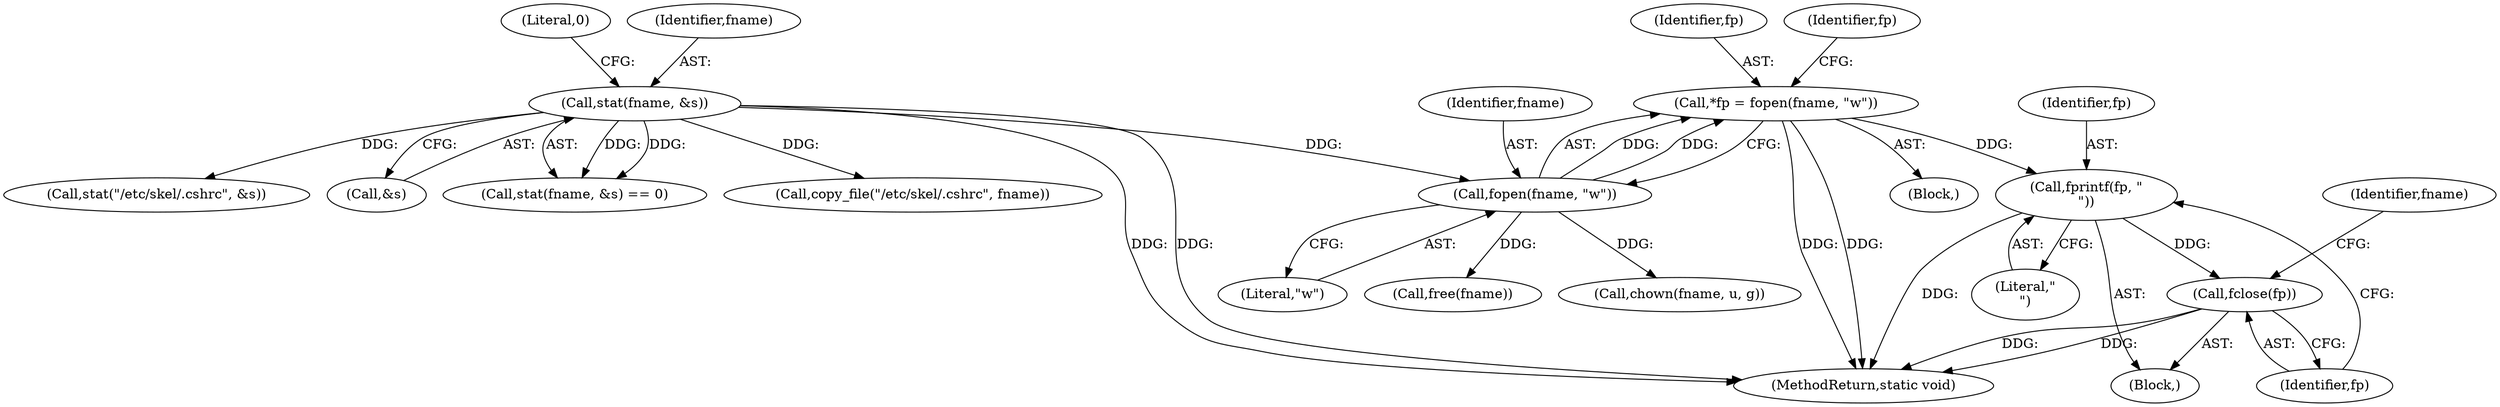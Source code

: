 digraph "0_firejail_903fd8a0789ca3cc3c21d84cd0282481515592ef_1@API" {
"1000273" [label="(Call,*fp = fopen(fname, \"w\"))"];
"1000275" [label="(Call,fopen(fname, \"w\"))"];
"1000228" [label="(Call,stat(fname, &s))"];
"1000281" [label="(Call,fprintf(fp, \"\n\"))"];
"1000284" [label="(Call,fclose(fp))"];
"1000274" [label="(Identifier,fp)"];
"1000288" [label="(Call,chown(fname, u, g))"];
"1000273" [label="(Call,*fp = fopen(fname, \"w\"))"];
"1000371" [label="(MethodReturn,static void)"];
"1000279" [label="(Identifier,fp)"];
"1000280" [label="(Block,)"];
"1000271" [label="(Block,)"];
"1000277" [label="(Literal,\"w\")"];
"1000232" [label="(Literal,0)"];
"1000229" [label="(Identifier,fname)"];
"1000236" [label="(Call,stat(\"/etc/skel/.cshrc\", &s))"];
"1000309" [label="(Call,free(fname))"];
"1000275" [label="(Call,fopen(fname, \"w\"))"];
"1000281" [label="(Call,fprintf(fp, \"\n\"))"];
"1000283" [label="(Literal,\"\n\")"];
"1000282" [label="(Identifier,fp)"];
"1000230" [label="(Call,&s)"];
"1000289" [label="(Identifier,fname)"];
"1000284" [label="(Call,fclose(fp))"];
"1000227" [label="(Call,stat(fname, &s) == 0)"];
"1000285" [label="(Identifier,fp)"];
"1000253" [label="(Call,copy_file(\"/etc/skel/.cshrc\", fname))"];
"1000276" [label="(Identifier,fname)"];
"1000228" [label="(Call,stat(fname, &s))"];
"1000273" -> "1000271"  [label="AST: "];
"1000273" -> "1000275"  [label="CFG: "];
"1000274" -> "1000273"  [label="AST: "];
"1000275" -> "1000273"  [label="AST: "];
"1000279" -> "1000273"  [label="CFG: "];
"1000273" -> "1000371"  [label="DDG: "];
"1000273" -> "1000371"  [label="DDG: "];
"1000275" -> "1000273"  [label="DDG: "];
"1000275" -> "1000273"  [label="DDG: "];
"1000273" -> "1000281"  [label="DDG: "];
"1000275" -> "1000277"  [label="CFG: "];
"1000276" -> "1000275"  [label="AST: "];
"1000277" -> "1000275"  [label="AST: "];
"1000228" -> "1000275"  [label="DDG: "];
"1000275" -> "1000288"  [label="DDG: "];
"1000275" -> "1000309"  [label="DDG: "];
"1000228" -> "1000227"  [label="AST: "];
"1000228" -> "1000230"  [label="CFG: "];
"1000229" -> "1000228"  [label="AST: "];
"1000230" -> "1000228"  [label="AST: "];
"1000232" -> "1000228"  [label="CFG: "];
"1000228" -> "1000371"  [label="DDG: "];
"1000228" -> "1000371"  [label="DDG: "];
"1000228" -> "1000227"  [label="DDG: "];
"1000228" -> "1000227"  [label="DDG: "];
"1000228" -> "1000236"  [label="DDG: "];
"1000228" -> "1000253"  [label="DDG: "];
"1000281" -> "1000280"  [label="AST: "];
"1000281" -> "1000283"  [label="CFG: "];
"1000282" -> "1000281"  [label="AST: "];
"1000283" -> "1000281"  [label="AST: "];
"1000285" -> "1000281"  [label="CFG: "];
"1000281" -> "1000371"  [label="DDG: "];
"1000281" -> "1000284"  [label="DDG: "];
"1000284" -> "1000280"  [label="AST: "];
"1000284" -> "1000285"  [label="CFG: "];
"1000285" -> "1000284"  [label="AST: "];
"1000289" -> "1000284"  [label="CFG: "];
"1000284" -> "1000371"  [label="DDG: "];
"1000284" -> "1000371"  [label="DDG: "];
}
